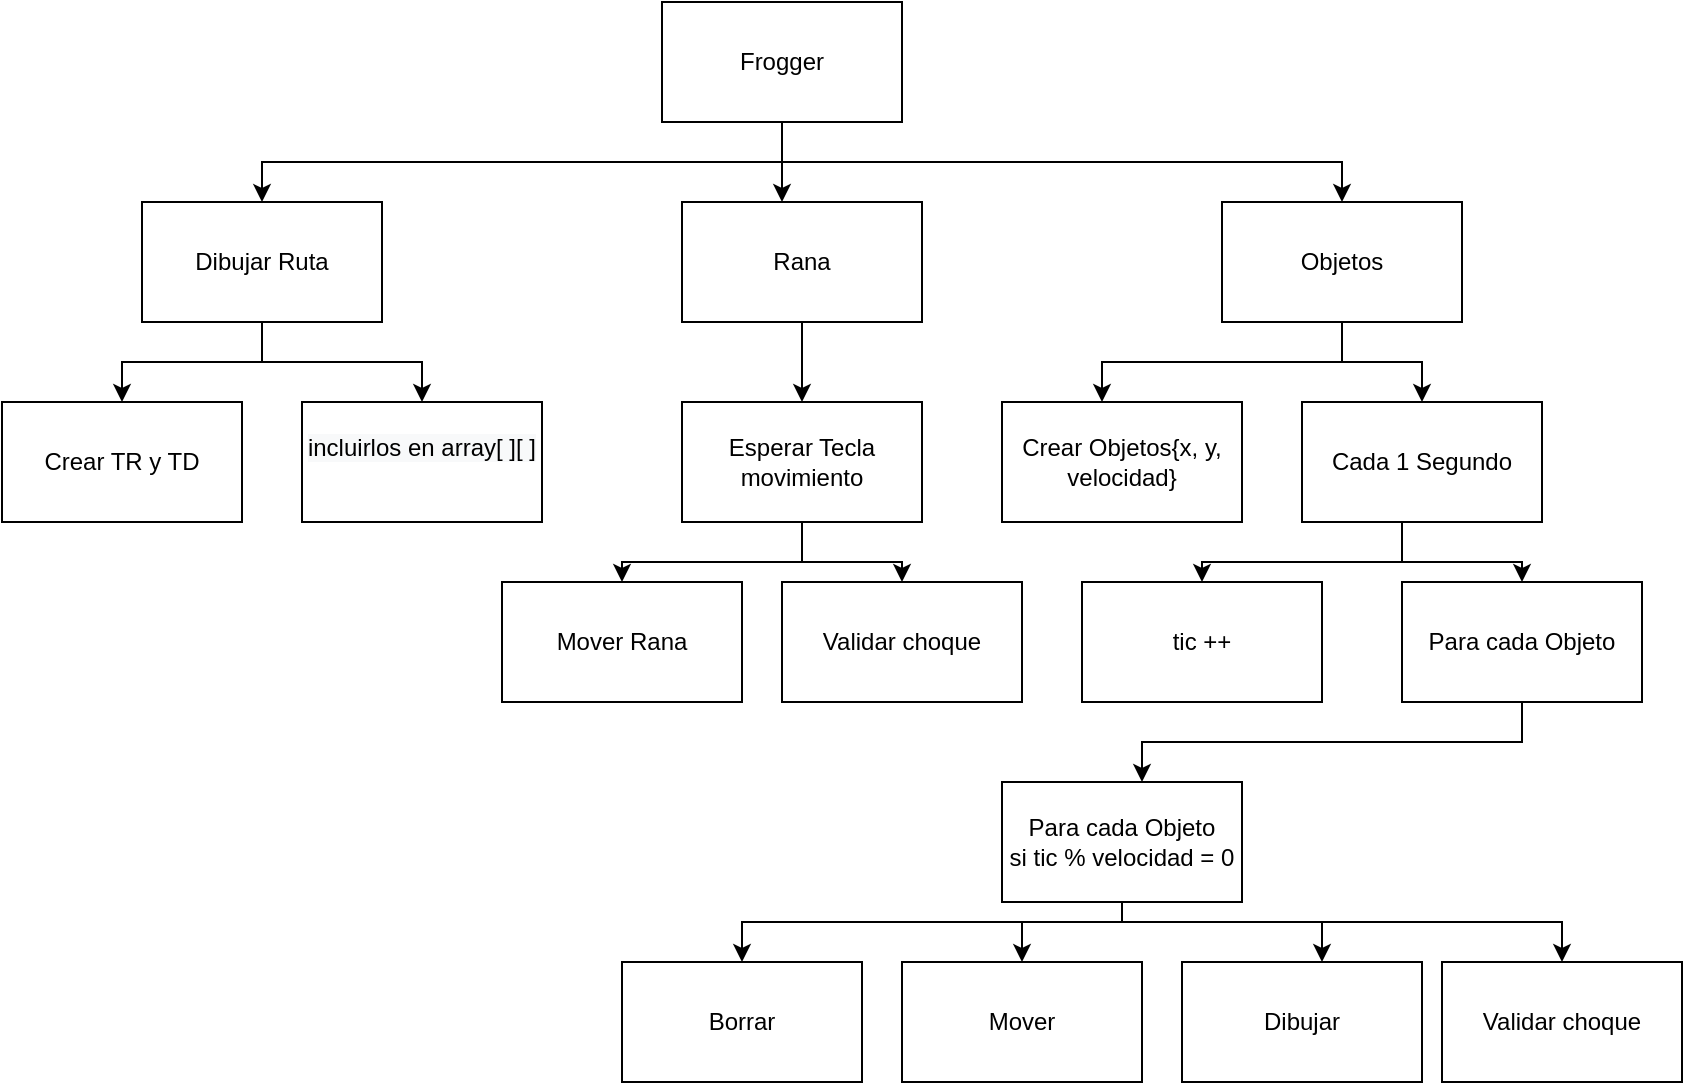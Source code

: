 <mxfile version="20.2.3" type="device"><diagram id="C8ItLJ1jnRdUUBW2hPTj" name="Page-1"><mxGraphModel dx="1024" dy="635" grid="1" gridSize="10" guides="1" tooltips="1" connect="1" arrows="1" fold="1" page="1" pageScale="1" pageWidth="850" pageHeight="1100" math="0" shadow="0"><root><mxCell id="0"/><mxCell id="1" parent="0"/><mxCell id="JeR5_VZefPrzRN2AtZyc-3" value="" style="edgeStyle=orthogonalEdgeStyle;rounded=0;orthogonalLoop=1;jettySize=auto;html=1;" edge="1" parent="1" source="JeR5_VZefPrzRN2AtZyc-1" target="JeR5_VZefPrzRN2AtZyc-2"><mxGeometry relative="1" as="geometry"><Array as="points"><mxPoint x="400" y="100"/><mxPoint x="140" y="100"/></Array></mxGeometry></mxCell><mxCell id="JeR5_VZefPrzRN2AtZyc-5" value="" style="edgeStyle=orthogonalEdgeStyle;rounded=0;orthogonalLoop=1;jettySize=auto;html=1;" edge="1" parent="1" source="JeR5_VZefPrzRN2AtZyc-1" target="JeR5_VZefPrzRN2AtZyc-4"><mxGeometry relative="1" as="geometry"><Array as="points"><mxPoint x="400" y="100"/><mxPoint x="400" y="100"/></Array></mxGeometry></mxCell><mxCell id="JeR5_VZefPrzRN2AtZyc-7" value="" style="edgeStyle=orthogonalEdgeStyle;rounded=0;orthogonalLoop=1;jettySize=auto;html=1;" edge="1" parent="1" source="JeR5_VZefPrzRN2AtZyc-1" target="JeR5_VZefPrzRN2AtZyc-6"><mxGeometry relative="1" as="geometry"><Array as="points"><mxPoint x="400" y="100"/><mxPoint x="680" y="100"/></Array></mxGeometry></mxCell><mxCell id="JeR5_VZefPrzRN2AtZyc-1" value="Frogger" style="rounded=0;whiteSpace=wrap;html=1;" vertex="1" parent="1"><mxGeometry x="340" y="20" width="120" height="60" as="geometry"/></mxCell><mxCell id="JeR5_VZefPrzRN2AtZyc-9" value="" style="edgeStyle=orthogonalEdgeStyle;rounded=0;orthogonalLoop=1;jettySize=auto;html=1;" edge="1" parent="1" source="JeR5_VZefPrzRN2AtZyc-2" target="JeR5_VZefPrzRN2AtZyc-8"><mxGeometry relative="1" as="geometry"/></mxCell><mxCell id="JeR5_VZefPrzRN2AtZyc-11" value="" style="edgeStyle=orthogonalEdgeStyle;rounded=0;orthogonalLoop=1;jettySize=auto;html=1;" edge="1" parent="1" source="JeR5_VZefPrzRN2AtZyc-2" target="JeR5_VZefPrzRN2AtZyc-10"><mxGeometry relative="1" as="geometry"/></mxCell><mxCell id="JeR5_VZefPrzRN2AtZyc-2" value="Dibujar Ruta" style="rounded=0;whiteSpace=wrap;html=1;" vertex="1" parent="1"><mxGeometry x="80" y="120" width="120" height="60" as="geometry"/></mxCell><mxCell id="JeR5_VZefPrzRN2AtZyc-13" value="" style="edgeStyle=orthogonalEdgeStyle;rounded=0;orthogonalLoop=1;jettySize=auto;html=1;" edge="1" parent="1" source="JeR5_VZefPrzRN2AtZyc-4" target="JeR5_VZefPrzRN2AtZyc-12"><mxGeometry relative="1" as="geometry"/></mxCell><mxCell id="JeR5_VZefPrzRN2AtZyc-4" value="Rana" style="rounded=0;whiteSpace=wrap;html=1;" vertex="1" parent="1"><mxGeometry x="350" y="120" width="120" height="60" as="geometry"/></mxCell><mxCell id="JeR5_VZefPrzRN2AtZyc-15" value="" style="edgeStyle=orthogonalEdgeStyle;rounded=0;orthogonalLoop=1;jettySize=auto;html=1;" edge="1" parent="1" source="JeR5_VZefPrzRN2AtZyc-6" target="JeR5_VZefPrzRN2AtZyc-14"><mxGeometry relative="1" as="geometry"/></mxCell><mxCell id="JeR5_VZefPrzRN2AtZyc-21" value="" style="edgeStyle=orthogonalEdgeStyle;rounded=0;orthogonalLoop=1;jettySize=auto;html=1;" edge="1" parent="1" source="JeR5_VZefPrzRN2AtZyc-6" target="JeR5_VZefPrzRN2AtZyc-20"><mxGeometry relative="1" as="geometry"><Array as="points"><mxPoint x="680" y="200"/><mxPoint x="560" y="200"/></Array></mxGeometry></mxCell><mxCell id="JeR5_VZefPrzRN2AtZyc-6" value="Objetos" style="rounded=0;whiteSpace=wrap;html=1;" vertex="1" parent="1"><mxGeometry x="620" y="120" width="120" height="60" as="geometry"/></mxCell><mxCell id="JeR5_VZefPrzRN2AtZyc-8" value="Crear TR y TD&lt;br&gt;" style="rounded=0;whiteSpace=wrap;html=1;" vertex="1" parent="1"><mxGeometry x="10" y="220" width="120" height="60" as="geometry"/></mxCell><mxCell id="JeR5_VZefPrzRN2AtZyc-10" value="&#10;&lt;span style=&quot;color: rgb(0, 0, 0); font-family: Helvetica; font-size: 12px; font-style: normal; font-variant-ligatures: normal; font-variant-caps: normal; font-weight: 400; letter-spacing: normal; orphans: 2; text-align: center; text-indent: 0px; text-transform: none; widows: 2; word-spacing: 0px; -webkit-text-stroke-width: 0px; background-color: rgb(248, 249, 250); text-decoration-thickness: initial; text-decoration-style: initial; text-decoration-color: initial; float: none; display: inline !important;&quot;&gt;incluirlos en array[ ][ ]&lt;/span&gt;&#10;&#10;" style="rounded=0;whiteSpace=wrap;html=1;" vertex="1" parent="1"><mxGeometry x="160" y="220" width="120" height="60" as="geometry"/></mxCell><mxCell id="JeR5_VZefPrzRN2AtZyc-27" value="" style="edgeStyle=orthogonalEdgeStyle;rounded=0;orthogonalLoop=1;jettySize=auto;html=1;" edge="1" parent="1" source="JeR5_VZefPrzRN2AtZyc-12" target="JeR5_VZefPrzRN2AtZyc-26"><mxGeometry relative="1" as="geometry"><Array as="points"><mxPoint x="410" y="300"/><mxPoint x="320" y="300"/></Array></mxGeometry></mxCell><mxCell id="JeR5_VZefPrzRN2AtZyc-29" value="" style="edgeStyle=orthogonalEdgeStyle;rounded=0;orthogonalLoop=1;jettySize=auto;html=1;" edge="1" parent="1" source="JeR5_VZefPrzRN2AtZyc-12" target="JeR5_VZefPrzRN2AtZyc-28"><mxGeometry relative="1" as="geometry"/></mxCell><mxCell id="JeR5_VZefPrzRN2AtZyc-12" value="Esperar Tecla movimiento" style="rounded=0;whiteSpace=wrap;html=1;" vertex="1" parent="1"><mxGeometry x="350" y="220" width="120" height="60" as="geometry"/></mxCell><mxCell id="JeR5_VZefPrzRN2AtZyc-17" value="" style="edgeStyle=orthogonalEdgeStyle;rounded=0;orthogonalLoop=1;jettySize=auto;html=1;" edge="1" parent="1" source="JeR5_VZefPrzRN2AtZyc-14" target="JeR5_VZefPrzRN2AtZyc-16"><mxGeometry relative="1" as="geometry"><Array as="points"><mxPoint x="710" y="300"/><mxPoint x="610" y="300"/></Array></mxGeometry></mxCell><mxCell id="JeR5_VZefPrzRN2AtZyc-19" value="" style="edgeStyle=orthogonalEdgeStyle;rounded=0;orthogonalLoop=1;jettySize=auto;html=1;" edge="1" parent="1" source="JeR5_VZefPrzRN2AtZyc-14" target="JeR5_VZefPrzRN2AtZyc-18"><mxGeometry relative="1" as="geometry"><Array as="points"><mxPoint x="710" y="300"/><mxPoint x="770" y="300"/></Array></mxGeometry></mxCell><mxCell id="JeR5_VZefPrzRN2AtZyc-14" value="Cada 1 Segundo" style="rounded=0;whiteSpace=wrap;html=1;" vertex="1" parent="1"><mxGeometry x="660" y="220" width="120" height="60" as="geometry"/></mxCell><mxCell id="JeR5_VZefPrzRN2AtZyc-16" value="tic ++" style="rounded=0;whiteSpace=wrap;html=1;" vertex="1" parent="1"><mxGeometry x="550" y="310" width="120" height="60" as="geometry"/></mxCell><mxCell id="JeR5_VZefPrzRN2AtZyc-23" value="" style="edgeStyle=orthogonalEdgeStyle;rounded=0;orthogonalLoop=1;jettySize=auto;html=1;" edge="1" parent="1" source="JeR5_VZefPrzRN2AtZyc-18" target="JeR5_VZefPrzRN2AtZyc-22"><mxGeometry relative="1" as="geometry"><Array as="points"><mxPoint x="770" y="390"/><mxPoint x="580" y="390"/></Array></mxGeometry></mxCell><mxCell id="JeR5_VZefPrzRN2AtZyc-18" value="Para cada Objeto" style="rounded=0;whiteSpace=wrap;html=1;" vertex="1" parent="1"><mxGeometry x="710" y="310" width="120" height="60" as="geometry"/></mxCell><mxCell id="JeR5_VZefPrzRN2AtZyc-20" value="Crear Objetos{x, y, velocidad}" style="rounded=0;whiteSpace=wrap;html=1;" vertex="1" parent="1"><mxGeometry x="510" y="220" width="120" height="60" as="geometry"/></mxCell><mxCell id="JeR5_VZefPrzRN2AtZyc-25" value="" style="edgeStyle=orthogonalEdgeStyle;rounded=0;orthogonalLoop=1;jettySize=auto;html=1;" edge="1" parent="1" source="JeR5_VZefPrzRN2AtZyc-22" target="JeR5_VZefPrzRN2AtZyc-24"><mxGeometry relative="1" as="geometry"><Array as="points"><mxPoint x="570" y="480"/><mxPoint x="380" y="480"/></Array></mxGeometry></mxCell><mxCell id="JeR5_VZefPrzRN2AtZyc-31" value="" style="edgeStyle=orthogonalEdgeStyle;rounded=0;orthogonalLoop=1;jettySize=auto;html=1;" edge="1" parent="1" source="JeR5_VZefPrzRN2AtZyc-22" target="JeR5_VZefPrzRN2AtZyc-30"><mxGeometry relative="1" as="geometry"><Array as="points"><mxPoint x="570" y="480"/><mxPoint x="520" y="480"/></Array></mxGeometry></mxCell><mxCell id="JeR5_VZefPrzRN2AtZyc-33" value="" style="edgeStyle=orthogonalEdgeStyle;rounded=0;orthogonalLoop=1;jettySize=auto;html=1;" edge="1" parent="1" source="JeR5_VZefPrzRN2AtZyc-22" target="JeR5_VZefPrzRN2AtZyc-32"><mxGeometry relative="1" as="geometry"><Array as="points"><mxPoint x="570" y="480"/><mxPoint x="670" y="480"/></Array></mxGeometry></mxCell><mxCell id="JeR5_VZefPrzRN2AtZyc-35" value="" style="edgeStyle=orthogonalEdgeStyle;rounded=0;orthogonalLoop=1;jettySize=auto;html=1;" edge="1" parent="1" source="JeR5_VZefPrzRN2AtZyc-22" target="JeR5_VZefPrzRN2AtZyc-34"><mxGeometry relative="1" as="geometry"><Array as="points"><mxPoint x="570" y="480"/><mxPoint x="790" y="480"/></Array></mxGeometry></mxCell><mxCell id="JeR5_VZefPrzRN2AtZyc-22" value="Para cada Objeto&lt;br&gt;si tic % velocidad = 0" style="rounded=0;whiteSpace=wrap;html=1;" vertex="1" parent="1"><mxGeometry x="510" y="410" width="120" height="60" as="geometry"/></mxCell><mxCell id="JeR5_VZefPrzRN2AtZyc-24" value="Borrar" style="rounded=0;whiteSpace=wrap;html=1;" vertex="1" parent="1"><mxGeometry x="320" y="500" width="120" height="60" as="geometry"/></mxCell><mxCell id="JeR5_VZefPrzRN2AtZyc-26" value="Mover Rana" style="rounded=0;whiteSpace=wrap;html=1;" vertex="1" parent="1"><mxGeometry x="260" y="310" width="120" height="60" as="geometry"/></mxCell><mxCell id="JeR5_VZefPrzRN2AtZyc-28" value="Validar choque" style="rounded=0;whiteSpace=wrap;html=1;" vertex="1" parent="1"><mxGeometry x="400" y="310" width="120" height="60" as="geometry"/></mxCell><mxCell id="JeR5_VZefPrzRN2AtZyc-30" value="Mover" style="rounded=0;whiteSpace=wrap;html=1;" vertex="1" parent="1"><mxGeometry x="460" y="500" width="120" height="60" as="geometry"/></mxCell><mxCell id="JeR5_VZefPrzRN2AtZyc-32" value="Dibujar" style="rounded=0;whiteSpace=wrap;html=1;" vertex="1" parent="1"><mxGeometry x="600" y="500" width="120" height="60" as="geometry"/></mxCell><mxCell id="JeR5_VZefPrzRN2AtZyc-34" value="Validar choque" style="rounded=0;whiteSpace=wrap;html=1;" vertex="1" parent="1"><mxGeometry x="730" y="500" width="120" height="60" as="geometry"/></mxCell></root></mxGraphModel></diagram></mxfile>
